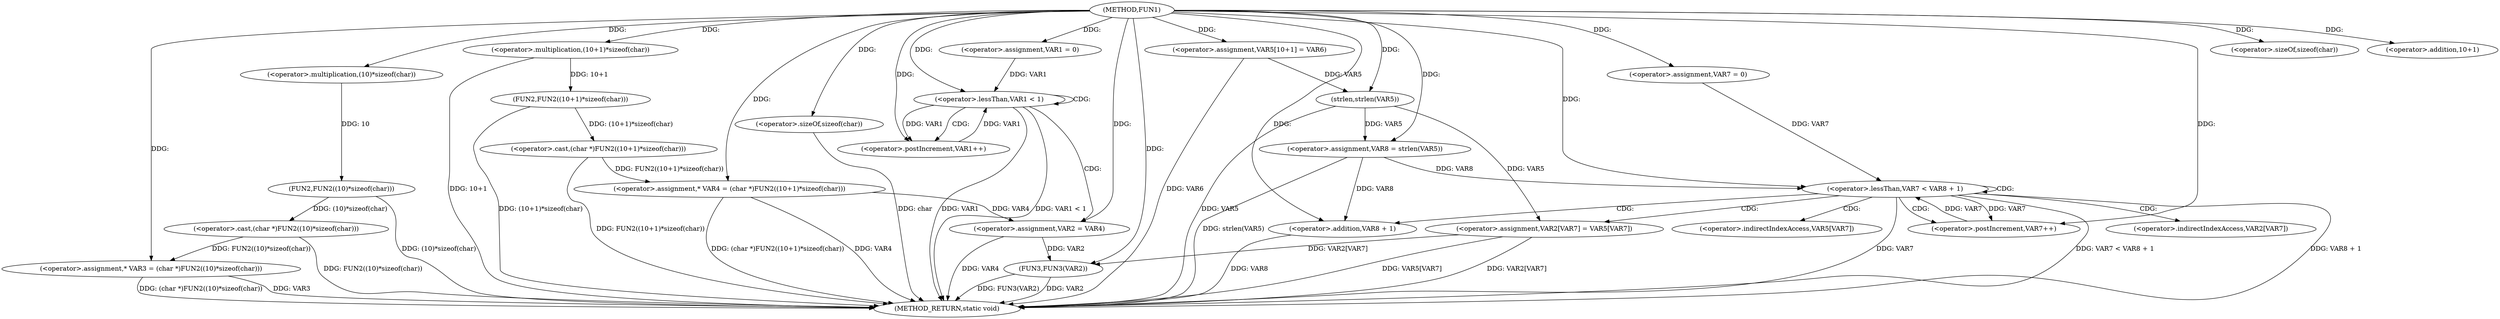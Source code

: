 digraph FUN1 {  
"1000100" [label = "(METHOD,FUN1)" ]
"1000171" [label = "(METHOD_RETURN,static void)" ]
"1000105" [label = "(<operator>.assignment,* VAR3 = (char *)FUN2((10)*sizeof(char)))" ]
"1000107" [label = "(<operator>.cast,(char *)FUN2((10)*sizeof(char)))" ]
"1000109" [label = "(FUN2,FUN2((10)*sizeof(char)))" ]
"1000110" [label = "(<operator>.multiplication,(10)*sizeof(char))" ]
"1000112" [label = "(<operator>.sizeOf,sizeof(char))" ]
"1000115" [label = "(<operator>.assignment,* VAR4 = (char *)FUN2((10+1)*sizeof(char)))" ]
"1000117" [label = "(<operator>.cast,(char *)FUN2((10+1)*sizeof(char)))" ]
"1000119" [label = "(FUN2,FUN2((10+1)*sizeof(char)))" ]
"1000120" [label = "(<operator>.multiplication,(10+1)*sizeof(char))" ]
"1000121" [label = "(<operator>.addition,10+1)" ]
"1000124" [label = "(<operator>.sizeOf,sizeof(char))" ]
"1000127" [label = "(<operator>.assignment,VAR1 = 0)" ]
"1000130" [label = "(<operator>.lessThan,VAR1 < 1)" ]
"1000133" [label = "(<operator>.postIncrement,VAR1++)" ]
"1000136" [label = "(<operator>.assignment,VAR2 = VAR4)" ]
"1000141" [label = "(<operator>.assignment,VAR5[10+1] = VAR6)" ]
"1000146" [label = "(<operator>.assignment,VAR8 = strlen(VAR5))" ]
"1000148" [label = "(strlen,strlen(VAR5))" ]
"1000151" [label = "(<operator>.assignment,VAR7 = 0)" ]
"1000154" [label = "(<operator>.lessThan,VAR7 < VAR8 + 1)" ]
"1000156" [label = "(<operator>.addition,VAR8 + 1)" ]
"1000159" [label = "(<operator>.postIncrement,VAR7++)" ]
"1000162" [label = "(<operator>.assignment,VAR2[VAR7] = VAR5[VAR7])" ]
"1000169" [label = "(FUN3,FUN3(VAR2))" ]
"1000163" [label = "(<operator>.indirectIndexAccess,VAR2[VAR7])" ]
"1000166" [label = "(<operator>.indirectIndexAccess,VAR5[VAR7])" ]
  "1000130" -> "1000171"  [ label = "DDG: VAR1 < 1"] 
  "1000124" -> "1000171"  [ label = "DDG: char"] 
  "1000169" -> "1000171"  [ label = "DDG: FUN3(VAR2)"] 
  "1000156" -> "1000171"  [ label = "DDG: VAR8"] 
  "1000162" -> "1000171"  [ label = "DDG: VAR5[VAR7]"] 
  "1000154" -> "1000171"  [ label = "DDG: VAR7"] 
  "1000154" -> "1000171"  [ label = "DDG: VAR7 < VAR8 + 1"] 
  "1000169" -> "1000171"  [ label = "DDG: VAR2"] 
  "1000117" -> "1000171"  [ label = "DDG: FUN2((10+1)*sizeof(char))"] 
  "1000115" -> "1000171"  [ label = "DDG: VAR4"] 
  "1000115" -> "1000171"  [ label = "DDG: (char *)FUN2((10+1)*sizeof(char))"] 
  "1000105" -> "1000171"  [ label = "DDG: (char *)FUN2((10)*sizeof(char))"] 
  "1000120" -> "1000171"  [ label = "DDG: 10+1"] 
  "1000148" -> "1000171"  [ label = "DDG: VAR5"] 
  "1000146" -> "1000171"  [ label = "DDG: strlen(VAR5)"] 
  "1000109" -> "1000171"  [ label = "DDG: (10)*sizeof(char)"] 
  "1000119" -> "1000171"  [ label = "DDG: (10+1)*sizeof(char)"] 
  "1000141" -> "1000171"  [ label = "DDG: VAR6"] 
  "1000154" -> "1000171"  [ label = "DDG: VAR8 + 1"] 
  "1000136" -> "1000171"  [ label = "DDG: VAR4"] 
  "1000162" -> "1000171"  [ label = "DDG: VAR2[VAR7]"] 
  "1000105" -> "1000171"  [ label = "DDG: VAR3"] 
  "1000107" -> "1000171"  [ label = "DDG: FUN2((10)*sizeof(char))"] 
  "1000130" -> "1000171"  [ label = "DDG: VAR1"] 
  "1000107" -> "1000105"  [ label = "DDG: FUN2((10)*sizeof(char))"] 
  "1000100" -> "1000105"  [ label = "DDG: "] 
  "1000109" -> "1000107"  [ label = "DDG: (10)*sizeof(char)"] 
  "1000110" -> "1000109"  [ label = "DDG: 10"] 
  "1000100" -> "1000110"  [ label = "DDG: "] 
  "1000100" -> "1000112"  [ label = "DDG: "] 
  "1000117" -> "1000115"  [ label = "DDG: FUN2((10+1)*sizeof(char))"] 
  "1000100" -> "1000115"  [ label = "DDG: "] 
  "1000119" -> "1000117"  [ label = "DDG: (10+1)*sizeof(char)"] 
  "1000120" -> "1000119"  [ label = "DDG: 10+1"] 
  "1000100" -> "1000120"  [ label = "DDG: "] 
  "1000100" -> "1000121"  [ label = "DDG: "] 
  "1000100" -> "1000124"  [ label = "DDG: "] 
  "1000100" -> "1000127"  [ label = "DDG: "] 
  "1000133" -> "1000130"  [ label = "DDG: VAR1"] 
  "1000127" -> "1000130"  [ label = "DDG: VAR1"] 
  "1000100" -> "1000130"  [ label = "DDG: "] 
  "1000130" -> "1000133"  [ label = "DDG: VAR1"] 
  "1000100" -> "1000133"  [ label = "DDG: "] 
  "1000115" -> "1000136"  [ label = "DDG: VAR4"] 
  "1000100" -> "1000136"  [ label = "DDG: "] 
  "1000100" -> "1000141"  [ label = "DDG: "] 
  "1000148" -> "1000146"  [ label = "DDG: VAR5"] 
  "1000100" -> "1000146"  [ label = "DDG: "] 
  "1000141" -> "1000148"  [ label = "DDG: VAR5"] 
  "1000100" -> "1000148"  [ label = "DDG: "] 
  "1000100" -> "1000151"  [ label = "DDG: "] 
  "1000159" -> "1000154"  [ label = "DDG: VAR7"] 
  "1000151" -> "1000154"  [ label = "DDG: VAR7"] 
  "1000100" -> "1000154"  [ label = "DDG: "] 
  "1000146" -> "1000154"  [ label = "DDG: VAR8"] 
  "1000146" -> "1000156"  [ label = "DDG: VAR8"] 
  "1000100" -> "1000156"  [ label = "DDG: "] 
  "1000154" -> "1000159"  [ label = "DDG: VAR7"] 
  "1000100" -> "1000159"  [ label = "DDG: "] 
  "1000148" -> "1000162"  [ label = "DDG: VAR5"] 
  "1000162" -> "1000169"  [ label = "DDG: VAR2[VAR7]"] 
  "1000136" -> "1000169"  [ label = "DDG: VAR2"] 
  "1000100" -> "1000169"  [ label = "DDG: "] 
  "1000130" -> "1000130"  [ label = "CDG: "] 
  "1000130" -> "1000133"  [ label = "CDG: "] 
  "1000130" -> "1000136"  [ label = "CDG: "] 
  "1000154" -> "1000163"  [ label = "CDG: "] 
  "1000154" -> "1000156"  [ label = "CDG: "] 
  "1000154" -> "1000154"  [ label = "CDG: "] 
  "1000154" -> "1000166"  [ label = "CDG: "] 
  "1000154" -> "1000162"  [ label = "CDG: "] 
  "1000154" -> "1000159"  [ label = "CDG: "] 
}
